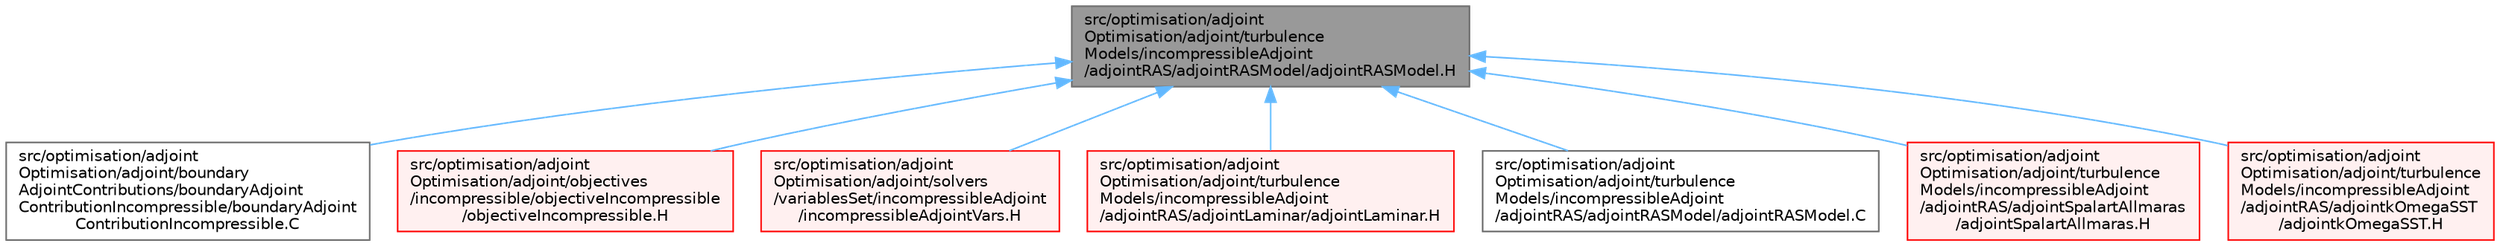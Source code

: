 digraph "src/optimisation/adjointOptimisation/adjoint/turbulenceModels/incompressibleAdjoint/adjointRAS/adjointRASModel/adjointRASModel.H"
{
 // LATEX_PDF_SIZE
  bgcolor="transparent";
  edge [fontname=Helvetica,fontsize=10,labelfontname=Helvetica,labelfontsize=10];
  node [fontname=Helvetica,fontsize=10,shape=box,height=0.2,width=0.4];
  Node1 [id="Node000001",label="src/optimisation/adjoint\lOptimisation/adjoint/turbulence\lModels/incompressibleAdjoint\l/adjointRAS/adjointRASModel/adjointRASModel.H",height=0.2,width=0.4,color="gray40", fillcolor="grey60", style="filled", fontcolor="black",tooltip=" "];
  Node1 -> Node2 [id="edge1_Node000001_Node000002",dir="back",color="steelblue1",style="solid",tooltip=" "];
  Node2 [id="Node000002",label="src/optimisation/adjoint\lOptimisation/adjoint/boundary\lAdjointContributions/boundaryAdjoint\lContributionIncompressible/boundaryAdjoint\lContributionIncompressible.C",height=0.2,width=0.4,color="grey40", fillcolor="white", style="filled",URL="$boundaryAdjointContributionIncompressible_8C.html",tooltip=" "];
  Node1 -> Node3 [id="edge2_Node000001_Node000003",dir="back",color="steelblue1",style="solid",tooltip=" "];
  Node3 [id="Node000003",label="src/optimisation/adjoint\lOptimisation/adjoint/objectives\l/incompressible/objectiveIncompressible\l/objectiveIncompressible.H",height=0.2,width=0.4,color="red", fillcolor="#FFF0F0", style="filled",URL="$objectiveIncompressible_8H.html",tooltip=" "];
  Node1 -> Node28 [id="edge3_Node000001_Node000028",dir="back",color="steelblue1",style="solid",tooltip=" "];
  Node28 [id="Node000028",label="src/optimisation/adjoint\lOptimisation/adjoint/solvers\l/variablesSet/incompressibleAdjoint\l/incompressibleAdjointVars.H",height=0.2,width=0.4,color="red", fillcolor="#FFF0F0", style="filled",URL="$incompressibleAdjointVars_8H.html",tooltip=" "];
  Node1 -> Node112 [id="edge4_Node000001_Node000112",dir="back",color="steelblue1",style="solid",tooltip=" "];
  Node112 [id="Node000112",label="src/optimisation/adjoint\lOptimisation/adjoint/turbulence\lModels/incompressibleAdjoint\l/adjointRAS/adjointLaminar/adjointLaminar.H",height=0.2,width=0.4,color="red", fillcolor="#FFF0F0", style="filled",URL="$adjointLaminar_8H.html",tooltip=" "];
  Node1 -> Node114 [id="edge5_Node000001_Node000114",dir="back",color="steelblue1",style="solid",tooltip=" "];
  Node114 [id="Node000114",label="src/optimisation/adjoint\lOptimisation/adjoint/turbulence\lModels/incompressibleAdjoint\l/adjointRAS/adjointRASModel/adjointRASModel.C",height=0.2,width=0.4,color="grey40", fillcolor="white", style="filled",URL="$adjointRASModel_8C.html",tooltip=" "];
  Node1 -> Node115 [id="edge6_Node000001_Node000115",dir="back",color="steelblue1",style="solid",tooltip=" "];
  Node115 [id="Node000115",label="src/optimisation/adjoint\lOptimisation/adjoint/turbulence\lModels/incompressibleAdjoint\l/adjointRAS/adjointSpalartAllmaras\l/adjointSpalartAllmaras.H",height=0.2,width=0.4,color="red", fillcolor="#FFF0F0", style="filled",URL="$adjointSpalartAllmaras_8H.html",tooltip=" "];
  Node1 -> Node116 [id="edge7_Node000001_Node000116",dir="back",color="steelblue1",style="solid",tooltip=" "];
  Node116 [id="Node000116",label="src/optimisation/adjoint\lOptimisation/adjoint/turbulence\lModels/incompressibleAdjoint\l/adjointRAS/adjointkOmegaSST\l/adjointkOmegaSST.H",height=0.2,width=0.4,color="red", fillcolor="#FFF0F0", style="filled",URL="$adjointkOmegaSST_8H.html",tooltip=" "];
}

